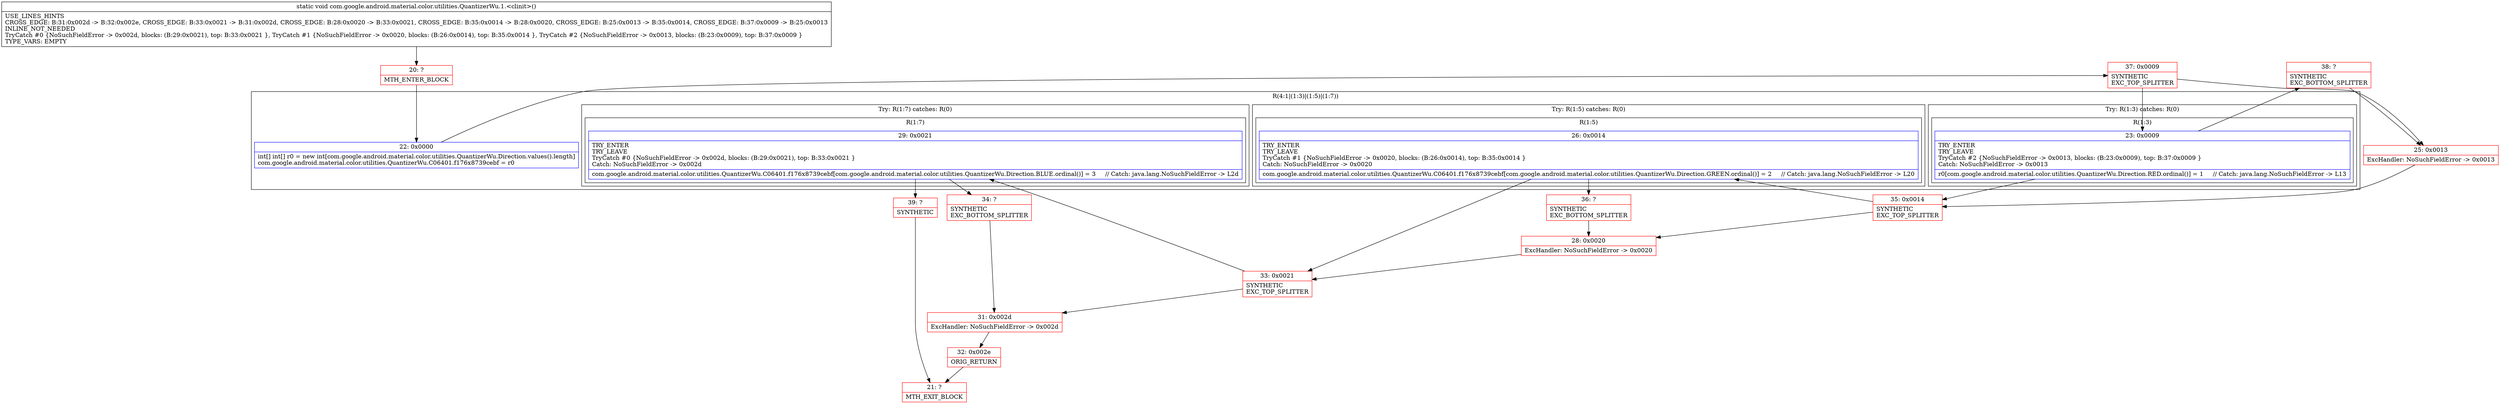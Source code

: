 digraph "CFG forcom.google.android.material.color.utilities.QuantizerWu.1.\<clinit\>()V" {
subgraph cluster_Region_1246643012 {
label = "R(4:1|(1:3)|(1:5)|(1:7))";
node [shape=record,color=blue];
Node_22 [shape=record,label="{22\:\ 0x0000|int[] int[] r0 = new int[com.google.android.material.color.utilities.QuantizerWu.Direction.values().length]\lcom.google.android.material.color.utilities.QuantizerWu.C06401.f176x8739cebf = r0\l}"];
subgraph cluster_TryCatchRegion_1188032756 {
label = "Try: R(1:3) catches: R(0)";
node [shape=record,color=blue];
subgraph cluster_Region_1169627332 {
label = "R(1:3)";
node [shape=record,color=blue];
Node_23 [shape=record,label="{23\:\ 0x0009|TRY_ENTER\lTRY_LEAVE\lTryCatch #2 \{NoSuchFieldError \-\> 0x0013, blocks: (B:23:0x0009), top: B:37:0x0009 \}\lCatch: NoSuchFieldError \-\> 0x0013\l|r0[com.google.android.material.color.utilities.QuantizerWu.Direction.RED.ordinal()] = 1     \/\/ Catch: java.lang.NoSuchFieldError \-\> L13\l}"];
}
subgraph cluster_Region_1346630691 {
label = "R(0) | ExcHandler: NoSuchFieldError \-\> 0x0013\l";
node [shape=record,color=blue];
}
}
subgraph cluster_TryCatchRegion_1921343381 {
label = "Try: R(1:5) catches: R(0)";
node [shape=record,color=blue];
subgraph cluster_Region_1178204960 {
label = "R(1:5)";
node [shape=record,color=blue];
Node_26 [shape=record,label="{26\:\ 0x0014|TRY_ENTER\lTRY_LEAVE\lTryCatch #1 \{NoSuchFieldError \-\> 0x0020, blocks: (B:26:0x0014), top: B:35:0x0014 \}\lCatch: NoSuchFieldError \-\> 0x0020\l|com.google.android.material.color.utilities.QuantizerWu.C06401.f176x8739cebf[com.google.android.material.color.utilities.QuantizerWu.Direction.GREEN.ordinal()] = 2     \/\/ Catch: java.lang.NoSuchFieldError \-\> L20\l}"];
}
subgraph cluster_Region_2135489347 {
label = "R(0) | ExcHandler: NoSuchFieldError \-\> 0x0020\l";
node [shape=record,color=blue];
}
}
subgraph cluster_TryCatchRegion_820374117 {
label = "Try: R(1:7) catches: R(0)";
node [shape=record,color=blue];
subgraph cluster_Region_1757704731 {
label = "R(1:7)";
node [shape=record,color=blue];
Node_29 [shape=record,label="{29\:\ 0x0021|TRY_ENTER\lTRY_LEAVE\lTryCatch #0 \{NoSuchFieldError \-\> 0x002d, blocks: (B:29:0x0021), top: B:33:0x0021 \}\lCatch: NoSuchFieldError \-\> 0x002d\l|com.google.android.material.color.utilities.QuantizerWu.C06401.f176x8739cebf[com.google.android.material.color.utilities.QuantizerWu.Direction.BLUE.ordinal()] = 3     \/\/ Catch: java.lang.NoSuchFieldError \-\> L2d\l}"];
}
subgraph cluster_Region_1630368984 {
label = "R(0) | ExcHandler: NoSuchFieldError \-\> 0x002d\l";
node [shape=record,color=blue];
}
}
}
subgraph cluster_Region_1346630691 {
label = "R(0) | ExcHandler: NoSuchFieldError \-\> 0x0013\l";
node [shape=record,color=blue];
}
subgraph cluster_Region_2135489347 {
label = "R(0) | ExcHandler: NoSuchFieldError \-\> 0x0020\l";
node [shape=record,color=blue];
}
subgraph cluster_Region_1630368984 {
label = "R(0) | ExcHandler: NoSuchFieldError \-\> 0x002d\l";
node [shape=record,color=blue];
}
Node_20 [shape=record,color=red,label="{20\:\ ?|MTH_ENTER_BLOCK\l}"];
Node_37 [shape=record,color=red,label="{37\:\ 0x0009|SYNTHETIC\lEXC_TOP_SPLITTER\l}"];
Node_35 [shape=record,color=red,label="{35\:\ 0x0014|SYNTHETIC\lEXC_TOP_SPLITTER\l}"];
Node_33 [shape=record,color=red,label="{33\:\ 0x0021|SYNTHETIC\lEXC_TOP_SPLITTER\l}"];
Node_34 [shape=record,color=red,label="{34\:\ ?|SYNTHETIC\lEXC_BOTTOM_SPLITTER\l}"];
Node_39 [shape=record,color=red,label="{39\:\ ?|SYNTHETIC\l}"];
Node_21 [shape=record,color=red,label="{21\:\ ?|MTH_EXIT_BLOCK\l}"];
Node_31 [shape=record,color=red,label="{31\:\ 0x002d|ExcHandler: NoSuchFieldError \-\> 0x002d\l}"];
Node_32 [shape=record,color=red,label="{32\:\ 0x002e|ORIG_RETURN\l}"];
Node_36 [shape=record,color=red,label="{36\:\ ?|SYNTHETIC\lEXC_BOTTOM_SPLITTER\l}"];
Node_28 [shape=record,color=red,label="{28\:\ 0x0020|ExcHandler: NoSuchFieldError \-\> 0x0020\l}"];
Node_38 [shape=record,color=red,label="{38\:\ ?|SYNTHETIC\lEXC_BOTTOM_SPLITTER\l}"];
Node_25 [shape=record,color=red,label="{25\:\ 0x0013|ExcHandler: NoSuchFieldError \-\> 0x0013\l}"];
MethodNode[shape=record,label="{static void com.google.android.material.color.utilities.QuantizerWu.1.\<clinit\>()  | USE_LINES_HINTS\lCROSS_EDGE: B:31:0x002d \-\> B:32:0x002e, CROSS_EDGE: B:33:0x0021 \-\> B:31:0x002d, CROSS_EDGE: B:28:0x0020 \-\> B:33:0x0021, CROSS_EDGE: B:35:0x0014 \-\> B:28:0x0020, CROSS_EDGE: B:25:0x0013 \-\> B:35:0x0014, CROSS_EDGE: B:37:0x0009 \-\> B:25:0x0013\lINLINE_NOT_NEEDED\lTryCatch #0 \{NoSuchFieldError \-\> 0x002d, blocks: (B:29:0x0021), top: B:33:0x0021 \}, TryCatch #1 \{NoSuchFieldError \-\> 0x0020, blocks: (B:26:0x0014), top: B:35:0x0014 \}, TryCatch #2 \{NoSuchFieldError \-\> 0x0013, blocks: (B:23:0x0009), top: B:37:0x0009 \}\lTYPE_VARS: EMPTY\l}"];
MethodNode -> Node_20;Node_22 -> Node_37;
Node_23 -> Node_35;
Node_23 -> Node_38;
Node_26 -> Node_33;
Node_26 -> Node_36;
Node_29 -> Node_34;
Node_29 -> Node_39;
Node_20 -> Node_22;
Node_37 -> Node_23;
Node_37 -> Node_25;
Node_35 -> Node_26;
Node_35 -> Node_28;
Node_33 -> Node_29;
Node_33 -> Node_31;
Node_34 -> Node_31;
Node_39 -> Node_21;
Node_31 -> Node_32;
Node_32 -> Node_21;
Node_36 -> Node_28;
Node_28 -> Node_33;
Node_38 -> Node_25;
Node_25 -> Node_35;
}

